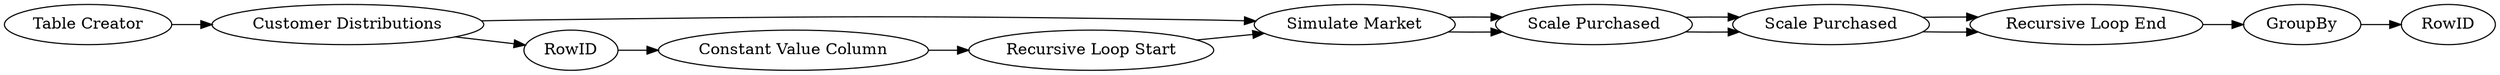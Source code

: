 digraph {
	1 [label="Table Creator"]
	2 [label="Customer Distributions"]
	3 [label="Simulate Market"]
	4 [label="Recursive Loop Start"]
	5 [label="Constant Value Column"]
	6 [label="Scale Purchased"]
	7 [label="Recursive Loop End"]
	8 [label=RowID]
	9 [label=GroupBy]
	10 [label="Scale Purchased"]
	11 [label=RowID]
	1 -> 2
	2 -> 3
	2 -> 8
	3 -> 6
	3 -> 6
	4 -> 3
	5 -> 4
	6 -> 10
	6 -> 10
	7 -> 9
	8 -> 5
	9 -> 11
	10 -> 7
	10 -> 7
	rankdir=LR
}
